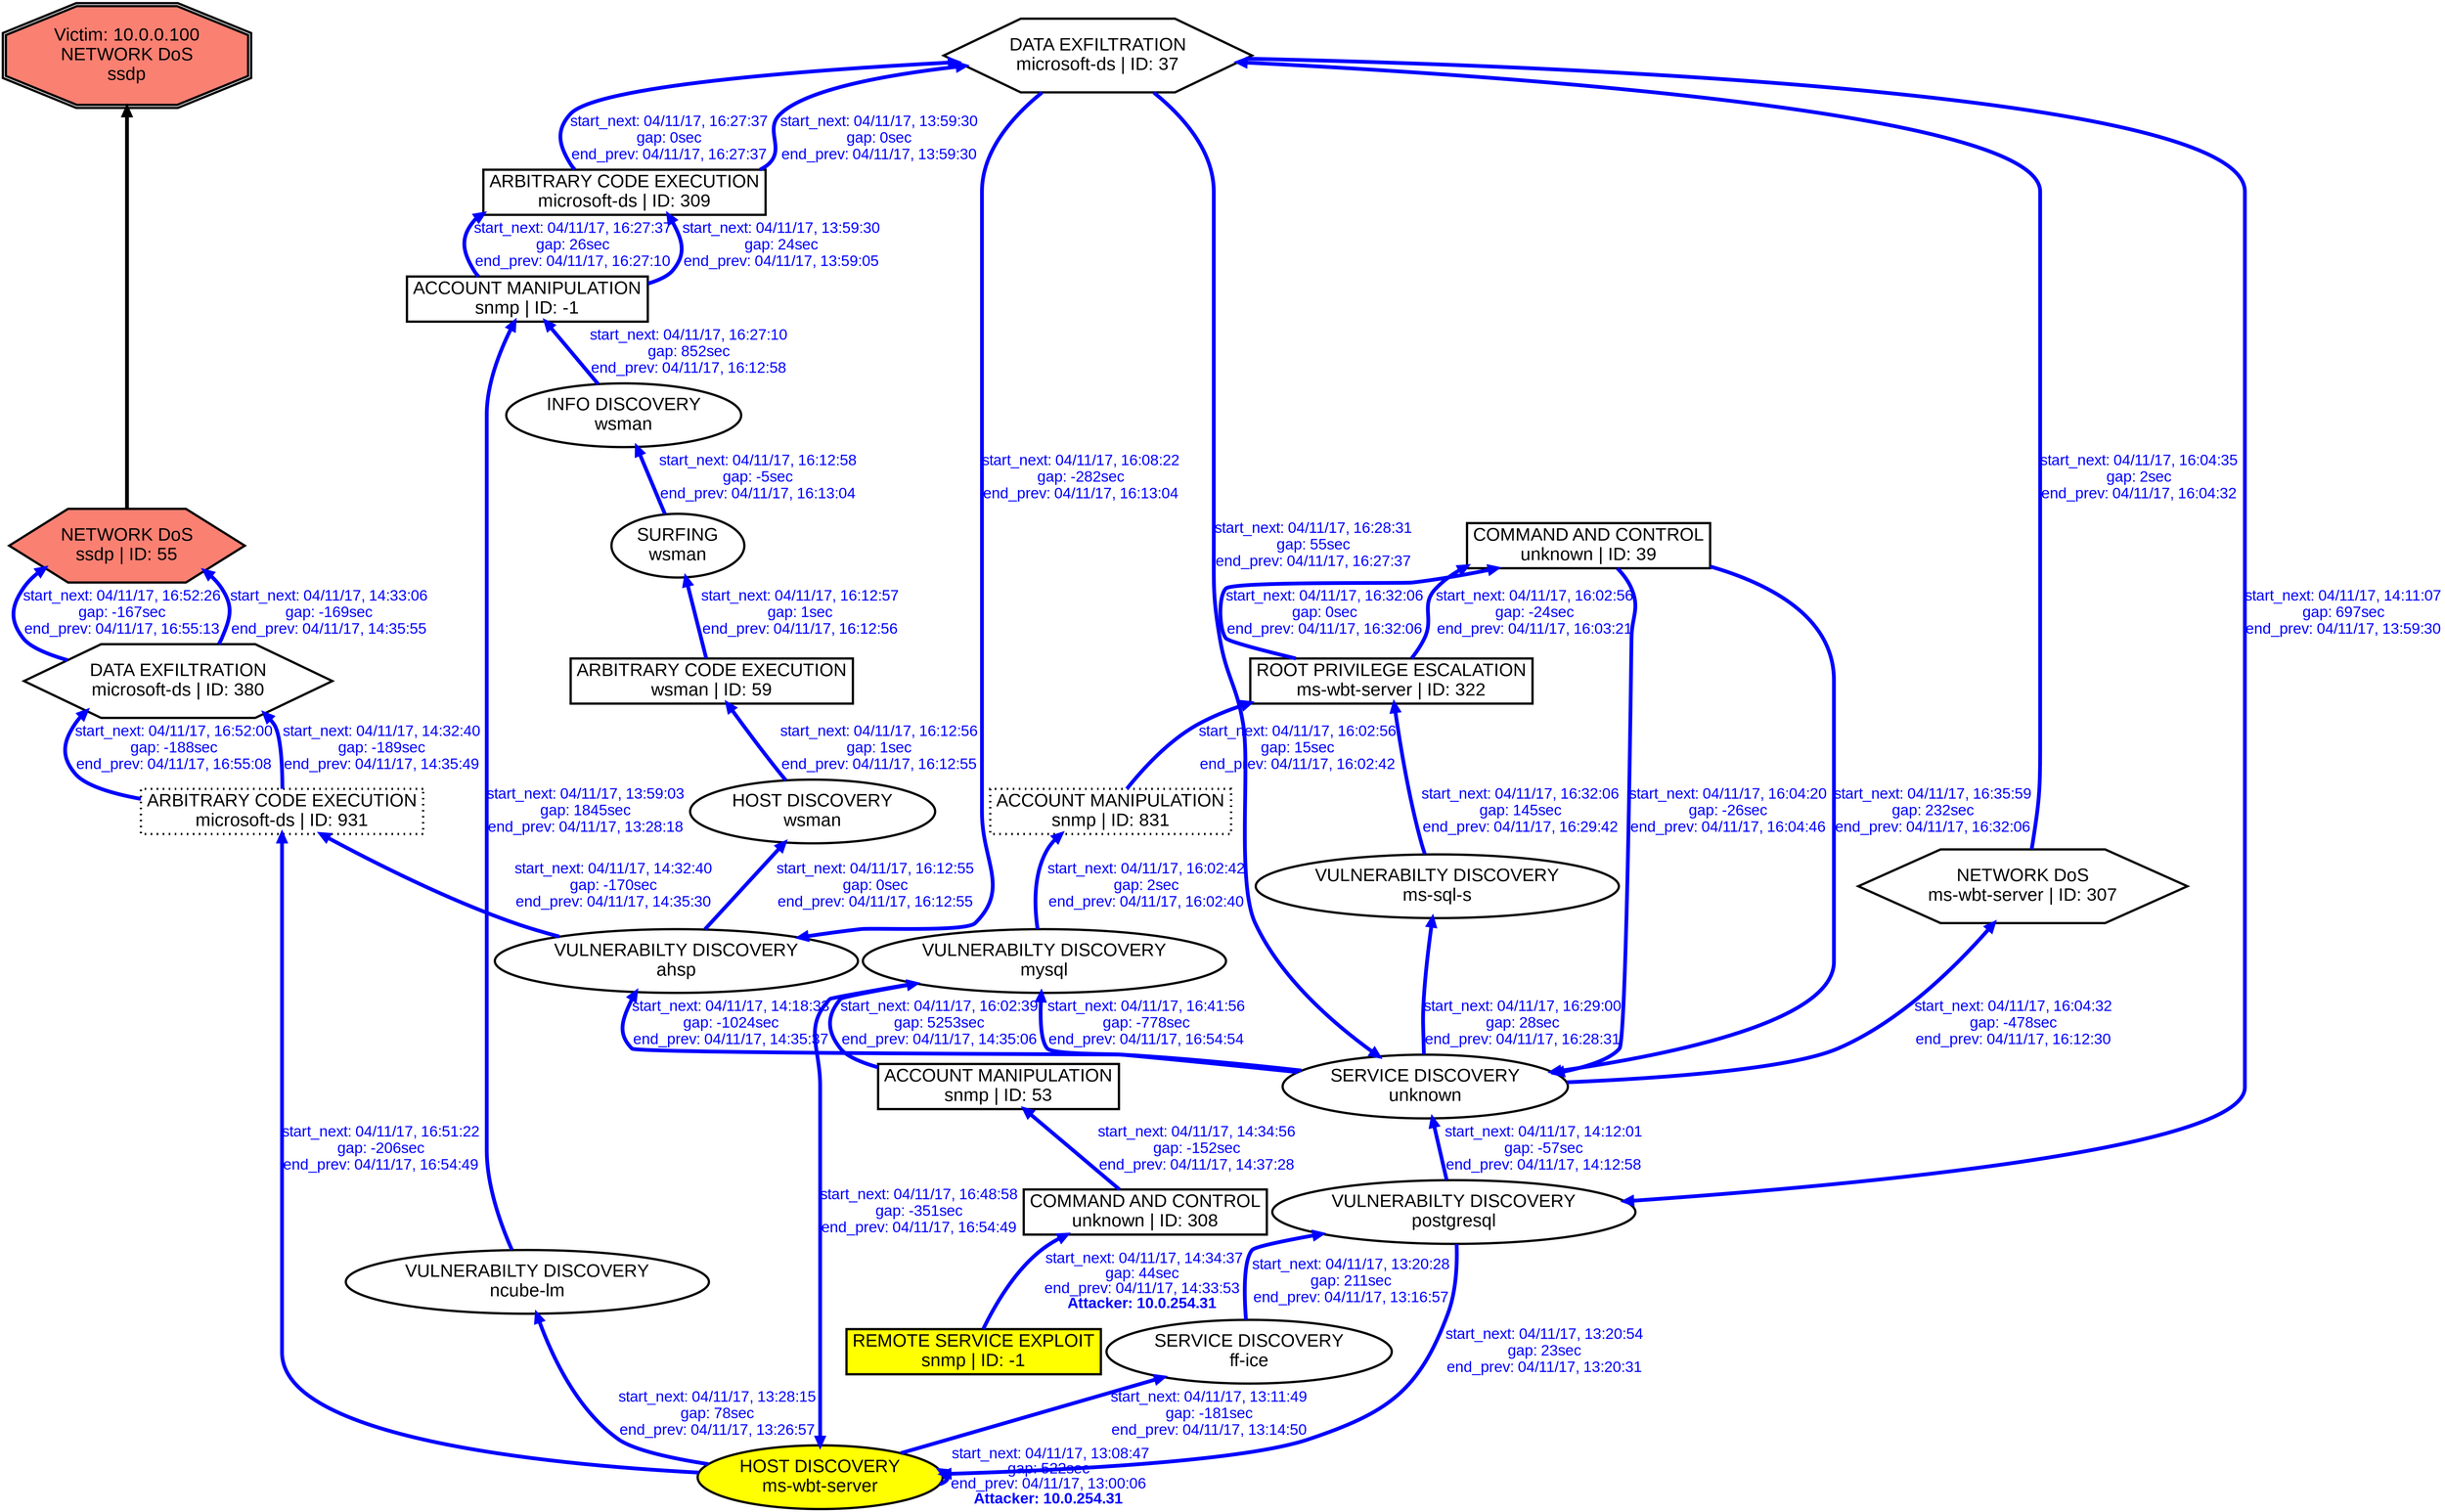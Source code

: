digraph NETWORKDOSssdp {
rankdir="BT"; 
 graph [ nodesep="0.1", ranksep="0.02"] 
 node [ fontname=Arial, fontsize=24,penwidth=3]; 
 edge [ fontname=Arial, fontsize=20,penwidth=5 ];
"Victim: 10.0.0.100
NETWORK DoS
ssdp" [shape=doubleoctagon, style=filled, fillcolor=salmon];
{ rank = max; "Victim: 10.0.0.100
NETWORK DoS
ssdp"}
"NETWORK DoS
ssdp | ID: 55" -> "Victim: 10.0.0.100
NETWORK DoS
ssdp"
"NETWORK DoS
ssdp | ID: 55" [style=filled, fillcolor= salmon]
{ rank=same; "NETWORK DoS
ssdp | ID: 55"}
"HOST DISCOVERY
ms-wbt-server" [style=filled, fillcolor= yellow]
"HOST DISCOVERY
ms-wbt-server" -> "HOST DISCOVERY
ms-wbt-server" [ color=blue] [label=<<font color="blue"> start_next: 04/11/17, 13:08:47<br/>gap: 522sec<br/>end_prev: 04/11/17, 13:00:06</font><br/><font color="blue"><b>Attacker: 10.0.254.31</b></font>>]
"HOST DISCOVERY
ms-wbt-server" -> "SERVICE DISCOVERY
ff-ice" [ label="start_next: 04/11/17, 13:11:49
gap: -181sec
end_prev: 04/11/17, 13:14:50"][ fontcolor="blue" color=blue]
"SERVICE DISCOVERY
ff-ice" -> "VULNERABILTY DISCOVERY
postgresql" [ label="start_next: 04/11/17, 13:20:28
gap: 211sec
end_prev: 04/11/17, 13:16:57"][ fontcolor="blue" color=blue]
"VULNERABILTY DISCOVERY
postgresql" -> "HOST DISCOVERY
ms-wbt-server" [ label="start_next: 04/11/17, 13:20:54
gap: 23sec
end_prev: 04/11/17, 13:20:31"][ fontcolor="blue" color=blue]
"HOST DISCOVERY
ms-wbt-server" -> "VULNERABILTY DISCOVERY
ncube-lm" [ label="start_next: 04/11/17, 13:28:15
gap: 78sec
end_prev: 04/11/17, 13:26:57"][ fontcolor="blue" color=blue]
"VULNERABILTY DISCOVERY
ncube-lm" -> "ACCOUNT MANIPULATION
snmp | ID: -1" [ label="start_next: 04/11/17, 13:59:03
gap: 1845sec
end_prev: 04/11/17, 13:28:18"][ fontcolor="blue" color=blue]
"ACCOUNT MANIPULATION
snmp | ID: -1" -> "ARBITRARY CODE EXECUTION
microsoft-ds | ID: 309" [ label="start_next: 04/11/17, 13:59:30
gap: 24sec
end_prev: 04/11/17, 13:59:05"][ fontcolor="blue" color=blue]
"ARBITRARY CODE EXECUTION
microsoft-ds | ID: 309" -> "DATA EXFILTRATION
microsoft-ds | ID: 37" [ label="start_next: 04/11/17, 13:59:30
gap: 0sec
end_prev: 04/11/17, 13:59:30"][ fontcolor="blue" color=blue]
"DATA EXFILTRATION
microsoft-ds | ID: 37" -> "VULNERABILTY DISCOVERY
postgresql" [ label="start_next: 04/11/17, 14:11:07
gap: 697sec
end_prev: 04/11/17, 13:59:30"][ fontcolor="blue" color=blue]
"VULNERABILTY DISCOVERY
postgresql" -> "SERVICE DISCOVERY
unknown" [ label="start_next: 04/11/17, 14:12:01
gap: -57sec
end_prev: 04/11/17, 14:12:58"][ fontcolor="blue" color=blue]
"SERVICE DISCOVERY
unknown" -> "VULNERABILTY DISCOVERY
ahsp" [ label="start_next: 04/11/17, 14:18:33
gap: -1024sec
end_prev: 04/11/17, 14:35:37"][ fontcolor="blue" color=blue]
"VULNERABILTY DISCOVERY
ahsp" -> "ARBITRARY CODE EXECUTION
microsoft-ds | ID: 931" [ label="start_next: 04/11/17, 14:32:40
gap: -170sec
end_prev: 04/11/17, 14:35:30"][ fontcolor="blue" color=blue]
"ARBITRARY CODE EXECUTION
microsoft-ds | ID: 931" -> "DATA EXFILTRATION
microsoft-ds | ID: 380" [ label="start_next: 04/11/17, 14:32:40
gap: -189sec
end_prev: 04/11/17, 14:35:49"][ fontcolor="blue" color=blue]
"DATA EXFILTRATION
microsoft-ds | ID: 380" -> "NETWORK DoS
ssdp | ID: 55" [ label="start_next: 04/11/17, 14:33:06
gap: -169sec
end_prev: 04/11/17, 14:35:55"][ fontcolor="blue" color=blue]
"REMOTE SERVICE EXPLOIT
snmp | ID: -1" [style=filled, fillcolor= yellow]
"REMOTE SERVICE EXPLOIT
snmp | ID: -1" -> "COMMAND AND CONTROL
unknown | ID: 308" [ color=blue] [label=<<font color="blue"> start_next: 04/11/17, 14:34:37<br/>gap: 44sec<br/>end_prev: 04/11/17, 14:33:53</font><br/><font color="blue"><b>Attacker: 10.0.254.31</b></font>>]
"COMMAND AND CONTROL
unknown | ID: 308" -> "ACCOUNT MANIPULATION
snmp | ID: 53" [ label="start_next: 04/11/17, 14:34:56
gap: -152sec
end_prev: 04/11/17, 14:37:28"][ fontcolor="blue" color=blue]
"ACCOUNT MANIPULATION
snmp | ID: 53" -> "VULNERABILTY DISCOVERY
mysql" [ label="start_next: 04/11/17, 16:02:39
gap: 5253sec
end_prev: 04/11/17, 14:35:06"][ fontcolor="blue" color=blue]
"VULNERABILTY DISCOVERY
mysql" -> "ACCOUNT MANIPULATION
snmp | ID: 831" [ label="start_next: 04/11/17, 16:02:42
gap: 2sec
end_prev: 04/11/17, 16:02:40"][ fontcolor="blue" color=blue]
"ACCOUNT MANIPULATION
snmp | ID: 831" -> "ROOT PRIVILEGE ESCALATION
ms-wbt-server | ID: 322" [ label="start_next: 04/11/17, 16:02:56
gap: 15sec
end_prev: 04/11/17, 16:02:42"][ fontcolor="blue" color=blue]
"ROOT PRIVILEGE ESCALATION
ms-wbt-server | ID: 322" -> "COMMAND AND CONTROL
unknown | ID: 39" [ label="start_next: 04/11/17, 16:02:56
gap: -24sec
end_prev: 04/11/17, 16:03:21"][ fontcolor="blue" color=blue]
"COMMAND AND CONTROL
unknown | ID: 39" -> "SERVICE DISCOVERY
unknown" [ label="start_next: 04/11/17, 16:04:20
gap: -26sec
end_prev: 04/11/17, 16:04:46"][ fontcolor="blue" color=blue]
"SERVICE DISCOVERY
unknown" -> "NETWORK DoS
ms-wbt-server | ID: 307" [ label="start_next: 04/11/17, 16:04:32
gap: -478sec
end_prev: 04/11/17, 16:12:30"][ fontcolor="blue" color=blue]
"NETWORK DoS
ms-wbt-server | ID: 307" -> "DATA EXFILTRATION
microsoft-ds | ID: 37" [ label="start_next: 04/11/17, 16:04:35
gap: 2sec
end_prev: 04/11/17, 16:04:32"][ fontcolor="blue" color=blue]
"DATA EXFILTRATION
microsoft-ds | ID: 37" -> "VULNERABILTY DISCOVERY
ahsp" [ label="start_next: 04/11/17, 16:08:22
gap: -282sec
end_prev: 04/11/17, 16:13:04"][ fontcolor="blue" color=blue]
"VULNERABILTY DISCOVERY
ahsp" -> "HOST DISCOVERY
wsman" [ label="start_next: 04/11/17, 16:12:55
gap: 0sec
end_prev: 04/11/17, 16:12:55"][ fontcolor="blue" color=blue]
"HOST DISCOVERY
wsman" -> "ARBITRARY CODE EXECUTION
wsman | ID: 59" [ label="start_next: 04/11/17, 16:12:56
gap: 1sec
end_prev: 04/11/17, 16:12:55"][ fontcolor="blue" color=blue]
"ARBITRARY CODE EXECUTION
wsman | ID: 59" -> "SURFING
wsman" [ label="start_next: 04/11/17, 16:12:57
gap: 1sec
end_prev: 04/11/17, 16:12:56"][ fontcolor="blue" color=blue]
"SURFING
wsman" -> "INFO DISCOVERY
wsman" [ label="start_next: 04/11/17, 16:12:58
gap: -5sec
end_prev: 04/11/17, 16:13:04"][ fontcolor="blue" color=blue]
"INFO DISCOVERY
wsman" -> "ACCOUNT MANIPULATION
snmp | ID: -1" [ label="start_next: 04/11/17, 16:27:10
gap: 852sec
end_prev: 04/11/17, 16:12:58"][ fontcolor="blue" color=blue]
"ACCOUNT MANIPULATION
snmp | ID: -1" -> "ARBITRARY CODE EXECUTION
microsoft-ds | ID: 309" [ label="start_next: 04/11/17, 16:27:37
gap: 26sec
end_prev: 04/11/17, 16:27:10"][ fontcolor="blue" color=blue]
"ARBITRARY CODE EXECUTION
microsoft-ds | ID: 309" -> "DATA EXFILTRATION
microsoft-ds | ID: 37" [ label="start_next: 04/11/17, 16:27:37
gap: 0sec
end_prev: 04/11/17, 16:27:37"][ fontcolor="blue" color=blue]
"DATA EXFILTRATION
microsoft-ds | ID: 37" -> "SERVICE DISCOVERY
unknown" [ label="start_next: 04/11/17, 16:28:31
gap: 55sec
end_prev: 04/11/17, 16:27:37"][ fontcolor="blue" color=blue]
"SERVICE DISCOVERY
unknown" -> "VULNERABILTY DISCOVERY
ms-sql-s" [ label="start_next: 04/11/17, 16:29:00
gap: 28sec
end_prev: 04/11/17, 16:28:31"][ fontcolor="blue" color=blue]
"VULNERABILTY DISCOVERY
ms-sql-s" -> "ROOT PRIVILEGE ESCALATION
ms-wbt-server | ID: 322" [ label="start_next: 04/11/17, 16:32:06
gap: 145sec
end_prev: 04/11/17, 16:29:42"][ fontcolor="blue" color=blue]
"ROOT PRIVILEGE ESCALATION
ms-wbt-server | ID: 322" -> "COMMAND AND CONTROL
unknown | ID: 39" [ label="start_next: 04/11/17, 16:32:06
gap: 0sec
end_prev: 04/11/17, 16:32:06"][ fontcolor="blue" color=blue]
"COMMAND AND CONTROL
unknown | ID: 39" -> "SERVICE DISCOVERY
unknown" [ label="start_next: 04/11/17, 16:35:59
gap: 232sec
end_prev: 04/11/17, 16:32:06"][ fontcolor="blue" color=blue]
"SERVICE DISCOVERY
unknown" -> "VULNERABILTY DISCOVERY
mysql" [ label="start_next: 04/11/17, 16:41:56
gap: -778sec
end_prev: 04/11/17, 16:54:54"][ fontcolor="blue" color=blue]
"VULNERABILTY DISCOVERY
mysql" -> "HOST DISCOVERY
ms-wbt-server" [ label="start_next: 04/11/17, 16:48:58
gap: -351sec
end_prev: 04/11/17, 16:54:49"][ fontcolor="blue" color=blue]
"HOST DISCOVERY
ms-wbt-server" -> "ARBITRARY CODE EXECUTION
microsoft-ds | ID: 931" [ label="start_next: 04/11/17, 16:51:22
gap: -206sec
end_prev: 04/11/17, 16:54:49"][ fontcolor="blue" color=blue]
"ARBITRARY CODE EXECUTION
microsoft-ds | ID: 931" -> "DATA EXFILTRATION
microsoft-ds | ID: 380" [ label="start_next: 04/11/17, 16:52:00
gap: -188sec
end_prev: 04/11/17, 16:55:08"][ fontcolor="blue" color=blue]
"DATA EXFILTRATION
microsoft-ds | ID: 380" -> "NETWORK DoS
ssdp | ID: 55" [ label="start_next: 04/11/17, 16:52:26
gap: -167sec
end_prev: 04/11/17, 16:55:13"][ fontcolor="blue" color=blue]
"HOST DISCOVERY
ms-wbt-server" [shape=oval]
"HOST DISCOVERY
ms-wbt-server" [tooltip="ET SCAN Behavioral Unusually fast Terminal Server Traffic Potential Scan or Infection (Inbound)"]
"SERVICE DISCOVERY
ff-ice" [shape=oval]
"SERVICE DISCOVERY
ff-ice" [tooltip="ET SCAN Potential VNC Scan 5900-5920"]
"VULNERABILTY DISCOVERY
postgresql" [shape=oval]
"VULNERABILTY DISCOVERY
postgresql" [tooltip="ET POLICY Suspicious inbound to mySQL port 3306
ET POLICY Suspicious inbound to PostgreSQL port 5432"]
"VULNERABILTY DISCOVERY
ncube-lm" [shape=oval]
"VULNERABILTY DISCOVERY
ncube-lm" [tooltip="ET POLICY Suspicious inbound to Oracle SQL port 1521"]
"ACCOUNT MANIPULATION
snmp | ID: -1" [shape=box]
"ACCOUNT MANIPULATION
snmp | ID: -1" [tooltip="GPL SNMP public access udp"]
"ARBITRARY CODE EXECUTION
microsoft-ds | ID: 309" [shape=box]
"ARBITRARY CODE EXECUTION
microsoft-ds | ID: 309" [tooltip="GPL NETBIOS SMB-DS Session Setup NTMLSSP unicode asn1 overflow attempt"]
"DATA EXFILTRATION
microsoft-ds | ID: 37" [shape=hexagon]
"DATA EXFILTRATION
microsoft-ds | ID: 37" [tooltip="GPL NETBIOS SMB-DS D$ share access
GPL NETBIOS SMB-DS IPC$ share access
GPL NETBIOS SMB-DS IPC$ unicode share access
ET WEB_SPECIFIC_APPS PHP-CGI query string parameter vulnerability
GPL NETBIOS SMB-DS ADMIN$ share access
GPL NETBIOS SMB-DS C$ share access"]
"SERVICE DISCOVERY
unknown" [shape=oval]
"SERVICE DISCOVERY
unknown" [tooltip="ET SCAN NMAP OS Detection Probe
ET SCAN Potential VNC Scan 5800-5820
ET SCAN Behavioral Unusual Port 445 traffic Potential Scan or Infection
ET SCAN Potential VNC Scan 5900-5920"]
"VULNERABILTY DISCOVERY
ahsp" [shape=oval]
"VULNERABILTY DISCOVERY
ahsp" [tooltip="ET POLICY Suspicious inbound to mySQL port 3306
ET POLICY Suspicious inbound to mSQL port 4333
ET POLICY Suspicious inbound to MSSQL port 1433
ET POLICY Suspicious inbound to Oracle SQL port 1521
ET SCAN Nessus User Agent
ET POLICY Suspicious inbound to PostgreSQL port 5432
ET SCAN Nikto Web App Scan in Progress"]
"ARBITRARY CODE EXECUTION
microsoft-ds | ID: 931" [style="dotted", shape=box]
"ARBITRARY CODE EXECUTION
microsoft-ds | ID: 931" [tooltip="GPL NETBIOS DCERPC Remote Activation bind attempt
GPL NETBIOS DCERPC IActivation little endian bind attempt
GPL NETBIOS SMB-DS Session Setup NTMLSSP asn1 overflow attempt
GPL MISC UPnP malformed advertisement
GPL NETBIOS SMB-DS Session Setup NTMLSSP unicode asn1 overflow attempt"]
"DATA EXFILTRATION
microsoft-ds | ID: 380" [shape=hexagon]
"DATA EXFILTRATION
microsoft-ds | ID: 380" [tooltip="GPL NETBIOS SMB-DS IPC$ unicode share access
ET WEB_SPECIFIC_APPS PHP-CGI query string parameter vulnerability"]
"NETWORK DoS
ssdp | ID: 55" [shape=hexagon]
"NETWORK DoS
ssdp | ID: 55" [tooltip="ET DOS Possible SSDP Amplification Scan in Progress
ET DOS Microsoft Remote Desktop (RDP) Syn then Reset 30 Second DoS Attempt
ET DOS Possible NTP DDoS Inbound Frequent Un-Authed MON_LIST Requests IMPL 0x03"]
"REMOTE SERVICE EXPLOIT
snmp | ID: -1" [shape=box]
"REMOTE SERVICE EXPLOIT
snmp | ID: -1" [tooltip="ET SNMP Samsung Printer SNMP Hardcode RW Community String"]
"COMMAND AND CONTROL
unknown | ID: 308" [shape=box]
"COMMAND AND CONTROL
unknown | ID: 308" [tooltip="ET POLICY RDP connection confirm"]
"ACCOUNT MANIPULATION
snmp | ID: 53" [shape=box]
"ACCOUNT MANIPULATION
snmp | ID: 53" [tooltip="GPL SNMP private access udp
GPL SNMP public access udp"]
"VULNERABILTY DISCOVERY
mysql" [shape=oval]
"VULNERABILTY DISCOVERY
mysql" [tooltip="ET POLICY Suspicious inbound to mySQL port 3306
ET POLICY Suspicious inbound to mSQL port 4333
ET POLICY Suspicious inbound to MSSQL port 1433
ET POLICY Suspicious inbound to Oracle SQL port 1521
ET SCAN Nessus User Agent
ET POLICY Suspicious inbound to PostgreSQL port 5432"]
"ACCOUNT MANIPULATION
snmp | ID: 831" [style="dotted", shape=box]
"ACCOUNT MANIPULATION
snmp | ID: 831" [tooltip="GPL SNMP public access udp"]
"ROOT PRIVILEGE ESCALATION
ms-wbt-server | ID: 322" [shape=box]
"ROOT PRIVILEGE ESCALATION
ms-wbt-server | ID: 322" [tooltip="ET POLICY MS Terminal Server Root login"]
"COMMAND AND CONTROL
unknown | ID: 39" [shape=box]
"COMMAND AND CONTROL
unknown | ID: 39" [tooltip="ET POLICY RDP connection confirm"]
"NETWORK DoS
ms-wbt-server | ID: 307" [shape=hexagon]
"NETWORK DoS
ms-wbt-server | ID: 307" [tooltip="ET DOS Microsoft Remote Desktop (RDP) Syn then Reset 30 Second DoS Attempt"]
"HOST DISCOVERY
wsman" [shape=oval]
"HOST DISCOVERY
wsman" [tooltip="ET SCAN Possible Nmap User-Agent Observed
ET SCAN Nmap Scripting Engine User-Agent Detected (Nmap Scripting Engine)"]
"ARBITRARY CODE EXECUTION
wsman | ID: 59" [shape=box]
"ARBITRARY CODE EXECUTION
wsman | ID: 59" [tooltip="ET CURRENT_EVENTS QNAP Shellshock CVE-2014-6271"]
"SURFING
wsman" [shape=oval]
"SURFING
wsman" [tooltip="ET WEB_SERVER WEB-PHP phpinfo access"]
"INFO DISCOVERY
wsman" [shape=oval]
"INFO DISCOVERY
wsman" [tooltip="GPL WEB_SERVER globals.pl access"]
"VULNERABILTY DISCOVERY
ms-sql-s" [shape=oval]
"VULNERABILTY DISCOVERY
ms-sql-s" [tooltip="ET POLICY Suspicious inbound to MSSQL port 1433
ET POLICY Suspicious inbound to Oracle SQL port 1521"]
}
